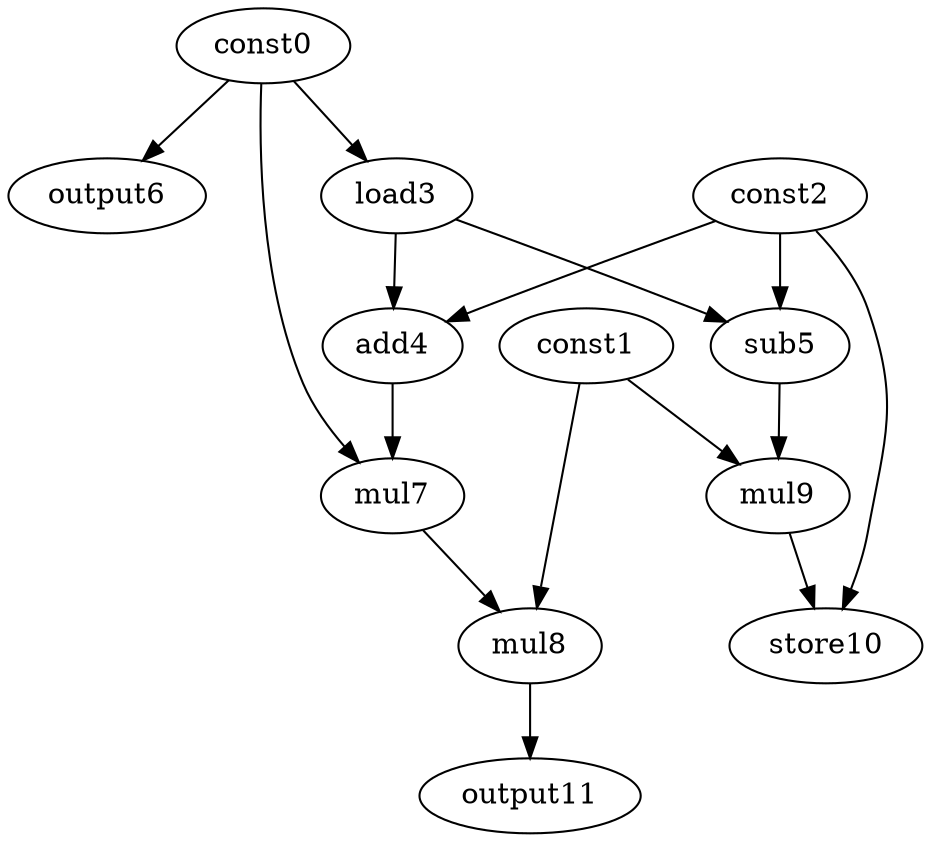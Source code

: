digraph G { 
const0[opcode=const]; 
const1[opcode=const]; 
const2[opcode=const]; 
load3[opcode=load]; 
add4[opcode=add]; 
sub5[opcode=sub]; 
output6[opcode=output]; 
mul7[opcode=mul]; 
mul8[opcode=mul]; 
mul9[opcode=mul]; 
store10[opcode=store]; 
output11[opcode=output]; 
const0->load3[operand=0];
const0->output6[operand=0];
const2->add4[operand=0];
load3->add4[operand=1];
const2->sub5[operand=0];
load3->sub5[operand=1];
const0->mul7[operand=0];
add4->mul7[operand=1];
const1->mul9[operand=0];
sub5->mul9[operand=1];
const1->mul8[operand=0];
mul7->mul8[operand=1];
mul9->store10[operand=0];
const2->store10[operand=1];
mul8->output11[operand=0];
}
